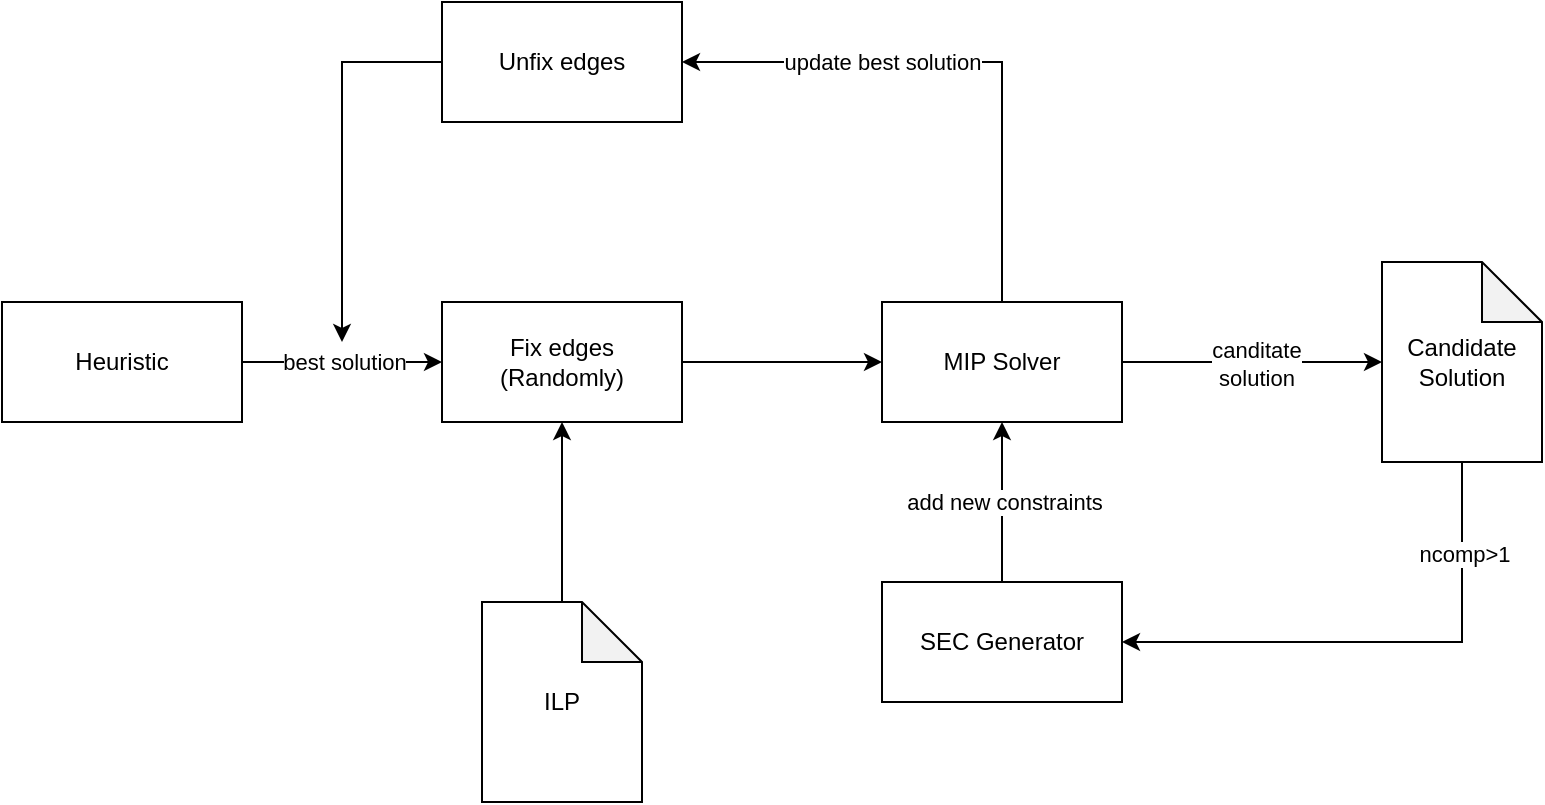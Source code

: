 <mxfile version="24.4.13" type="device">
  <diagram name="Pagina-1" id="njcu5iW-cch5guO4xjpn">
    <mxGraphModel dx="986" dy="546" grid="1" gridSize="10" guides="1" tooltips="1" connect="1" arrows="1" fold="1" page="1" pageScale="1" pageWidth="850" pageHeight="1100" math="0" shadow="0">
      <root>
        <mxCell id="0" />
        <mxCell id="1" parent="0" />
        <mxCell id="_yKQr_uGg-Z8D2SEAT6N-1" style="edgeStyle=orthogonalEdgeStyle;rounded=0;orthogonalLoop=1;jettySize=auto;html=1;exitX=0.5;exitY=0;exitDx=0;exitDy=0;exitPerimeter=0;entryX=0.5;entryY=1;entryDx=0;entryDy=0;" edge="1" parent="1" source="_yKQr_uGg-Z8D2SEAT6N-2" target="_yKQr_uGg-Z8D2SEAT6N-18">
          <mxGeometry relative="1" as="geometry">
            <mxPoint x="370" y="130" as="targetPoint" />
          </mxGeometry>
        </mxCell>
        <mxCell id="_yKQr_uGg-Z8D2SEAT6N-2" value="ILP" style="shape=note;whiteSpace=wrap;html=1;backgroundOutline=1;darkOpacity=0.05;" vertex="1" parent="1">
          <mxGeometry x="280" y="340" width="80" height="100" as="geometry" />
        </mxCell>
        <mxCell id="_yKQr_uGg-Z8D2SEAT6N-3" value="MIP Solver" style="rounded=0;whiteSpace=wrap;html=1;" vertex="1" parent="1">
          <mxGeometry x="480" y="190" width="120" height="60" as="geometry" />
        </mxCell>
        <mxCell id="_yKQr_uGg-Z8D2SEAT6N-4" style="edgeStyle=orthogonalEdgeStyle;rounded=0;orthogonalLoop=1;jettySize=auto;html=1;entryX=0.5;entryY=1;entryDx=0;entryDy=0;" edge="1" parent="1" source="_yKQr_uGg-Z8D2SEAT6N-6" target="_yKQr_uGg-Z8D2SEAT6N-3">
          <mxGeometry relative="1" as="geometry" />
        </mxCell>
        <mxCell id="_yKQr_uGg-Z8D2SEAT6N-5" value="add new constraints" style="edgeLabel;html=1;align=center;verticalAlign=middle;resizable=0;points=[];" vertex="1" connectable="0" parent="_yKQr_uGg-Z8D2SEAT6N-4">
          <mxGeometry x="0.008" y="-1" relative="1" as="geometry">
            <mxPoint as="offset" />
          </mxGeometry>
        </mxCell>
        <mxCell id="_yKQr_uGg-Z8D2SEAT6N-6" value="SEC Generator" style="rounded=0;whiteSpace=wrap;html=1;" vertex="1" parent="1">
          <mxGeometry x="480" y="330" width="120" height="60" as="geometry" />
        </mxCell>
        <mxCell id="_yKQr_uGg-Z8D2SEAT6N-7" style="edgeStyle=orthogonalEdgeStyle;rounded=0;orthogonalLoop=1;jettySize=auto;html=1;exitX=0.5;exitY=1;exitDx=0;exitDy=0;exitPerimeter=0;entryX=1;entryY=0.5;entryDx=0;entryDy=0;" edge="1" parent="1" source="_yKQr_uGg-Z8D2SEAT6N-9" target="_yKQr_uGg-Z8D2SEAT6N-6">
          <mxGeometry relative="1" as="geometry" />
        </mxCell>
        <mxCell id="_yKQr_uGg-Z8D2SEAT6N-8" value="ncomp&amp;gt;1" style="edgeLabel;html=1;align=center;verticalAlign=middle;resizable=0;points=[];" vertex="1" connectable="0" parent="_yKQr_uGg-Z8D2SEAT6N-7">
          <mxGeometry x="-0.646" y="1" relative="1" as="geometry">
            <mxPoint as="offset" />
          </mxGeometry>
        </mxCell>
        <mxCell id="_yKQr_uGg-Z8D2SEAT6N-9" value="Candidate&lt;div&gt;Solution&lt;/div&gt;" style="shape=note;whiteSpace=wrap;html=1;backgroundOutline=1;darkOpacity=0.05;" vertex="1" parent="1">
          <mxGeometry x="730" y="170" width="80" height="100" as="geometry" />
        </mxCell>
        <mxCell id="_yKQr_uGg-Z8D2SEAT6N-10" style="edgeStyle=orthogonalEdgeStyle;rounded=0;orthogonalLoop=1;jettySize=auto;html=1;exitX=1;exitY=0.5;exitDx=0;exitDy=0;entryX=0;entryY=0.5;entryDx=0;entryDy=0;entryPerimeter=0;" edge="1" parent="1" source="_yKQr_uGg-Z8D2SEAT6N-3" target="_yKQr_uGg-Z8D2SEAT6N-9">
          <mxGeometry relative="1" as="geometry" />
        </mxCell>
        <mxCell id="_yKQr_uGg-Z8D2SEAT6N-11" value="canditate&lt;div&gt;solution&lt;/div&gt;" style="edgeLabel;html=1;align=center;verticalAlign=middle;resizable=0;points=[];" vertex="1" connectable="0" parent="_yKQr_uGg-Z8D2SEAT6N-10">
          <mxGeometry x="0.034" y="-1" relative="1" as="geometry">
            <mxPoint as="offset" />
          </mxGeometry>
        </mxCell>
        <mxCell id="_yKQr_uGg-Z8D2SEAT6N-13" style="edgeStyle=orthogonalEdgeStyle;rounded=0;orthogonalLoop=1;jettySize=auto;html=1;exitX=0.5;exitY=0;exitDx=0;exitDy=0;entryX=1;entryY=0.5;entryDx=0;entryDy=0;" edge="1" parent="1" source="_yKQr_uGg-Z8D2SEAT6N-3" target="_yKQr_uGg-Z8D2SEAT6N-23">
          <mxGeometry relative="1" as="geometry">
            <mxPoint x="540" y="80" as="targetPoint" />
          </mxGeometry>
        </mxCell>
        <mxCell id="_yKQr_uGg-Z8D2SEAT6N-14" value="update best solution" style="edgeLabel;html=1;align=center;verticalAlign=middle;resizable=0;points=[];fontFamily=Helvetica;fontSize=11;fontColor=default;labelBackgroundColor=default;fillColor=none;gradientColor=none;" vertex="1" connectable="0" parent="_yKQr_uGg-Z8D2SEAT6N-13">
          <mxGeometry x="0.011" relative="1" as="geometry">
            <mxPoint x="-39" as="offset" />
          </mxGeometry>
        </mxCell>
        <mxCell id="_yKQr_uGg-Z8D2SEAT6N-15" value="Heuristic" style="rounded=0;whiteSpace=wrap;html=1;" vertex="1" parent="1">
          <mxGeometry x="40" y="190" width="120" height="60" as="geometry" />
        </mxCell>
        <mxCell id="_yKQr_uGg-Z8D2SEAT6N-16" value="" style="endArrow=classic;html=1;rounded=0;exitX=1;exitY=0.5;exitDx=0;exitDy=0;entryX=0;entryY=0.5;entryDx=0;entryDy=0;" edge="1" parent="1" source="_yKQr_uGg-Z8D2SEAT6N-15" target="_yKQr_uGg-Z8D2SEAT6N-18">
          <mxGeometry width="50" height="50" relative="1" as="geometry">
            <mxPoint x="620" y="440" as="sourcePoint" />
            <mxPoint x="260" y="230" as="targetPoint" />
          </mxGeometry>
        </mxCell>
        <mxCell id="_yKQr_uGg-Z8D2SEAT6N-19" value="best solution" style="edgeLabel;html=1;align=center;verticalAlign=middle;resizable=0;points=[];fontFamily=Helvetica;fontSize=11;fontColor=default;labelBackgroundColor=default;fillColor=none;gradientColor=none;" vertex="1" connectable="0" parent="_yKQr_uGg-Z8D2SEAT6N-16">
          <mxGeometry x="0.01" relative="1" as="geometry">
            <mxPoint as="offset" />
          </mxGeometry>
        </mxCell>
        <mxCell id="_yKQr_uGg-Z8D2SEAT6N-18" value="Fix edges&lt;div&gt;(Randomly)&lt;/div&gt;" style="rounded=0;whiteSpace=wrap;html=1;" vertex="1" parent="1">
          <mxGeometry x="260" y="190" width="120" height="60" as="geometry" />
        </mxCell>
        <mxCell id="_yKQr_uGg-Z8D2SEAT6N-21" value="" style="endArrow=classic;html=1;rounded=0;exitX=1;exitY=0.5;exitDx=0;exitDy=0;" edge="1" parent="1" source="_yKQr_uGg-Z8D2SEAT6N-18" target="_yKQr_uGg-Z8D2SEAT6N-3">
          <mxGeometry width="50" height="50" relative="1" as="geometry">
            <mxPoint x="210" y="340" as="sourcePoint" />
            <mxPoint x="260" y="290" as="targetPoint" />
          </mxGeometry>
        </mxCell>
        <mxCell id="_yKQr_uGg-Z8D2SEAT6N-23" value="Unfix edges" style="rounded=0;whiteSpace=wrap;html=1;" vertex="1" parent="1">
          <mxGeometry x="260" y="40" width="120" height="60" as="geometry" />
        </mxCell>
        <mxCell id="_yKQr_uGg-Z8D2SEAT6N-24" value="" style="endArrow=classic;html=1;rounded=0;exitX=0;exitY=0.5;exitDx=0;exitDy=0;" edge="1" parent="1" source="_yKQr_uGg-Z8D2SEAT6N-23">
          <mxGeometry width="50" height="50" relative="1" as="geometry">
            <mxPoint x="400" y="290" as="sourcePoint" />
            <mxPoint x="210" y="210" as="targetPoint" />
            <Array as="points">
              <mxPoint x="210" y="70" />
            </Array>
          </mxGeometry>
        </mxCell>
      </root>
    </mxGraphModel>
  </diagram>
</mxfile>
